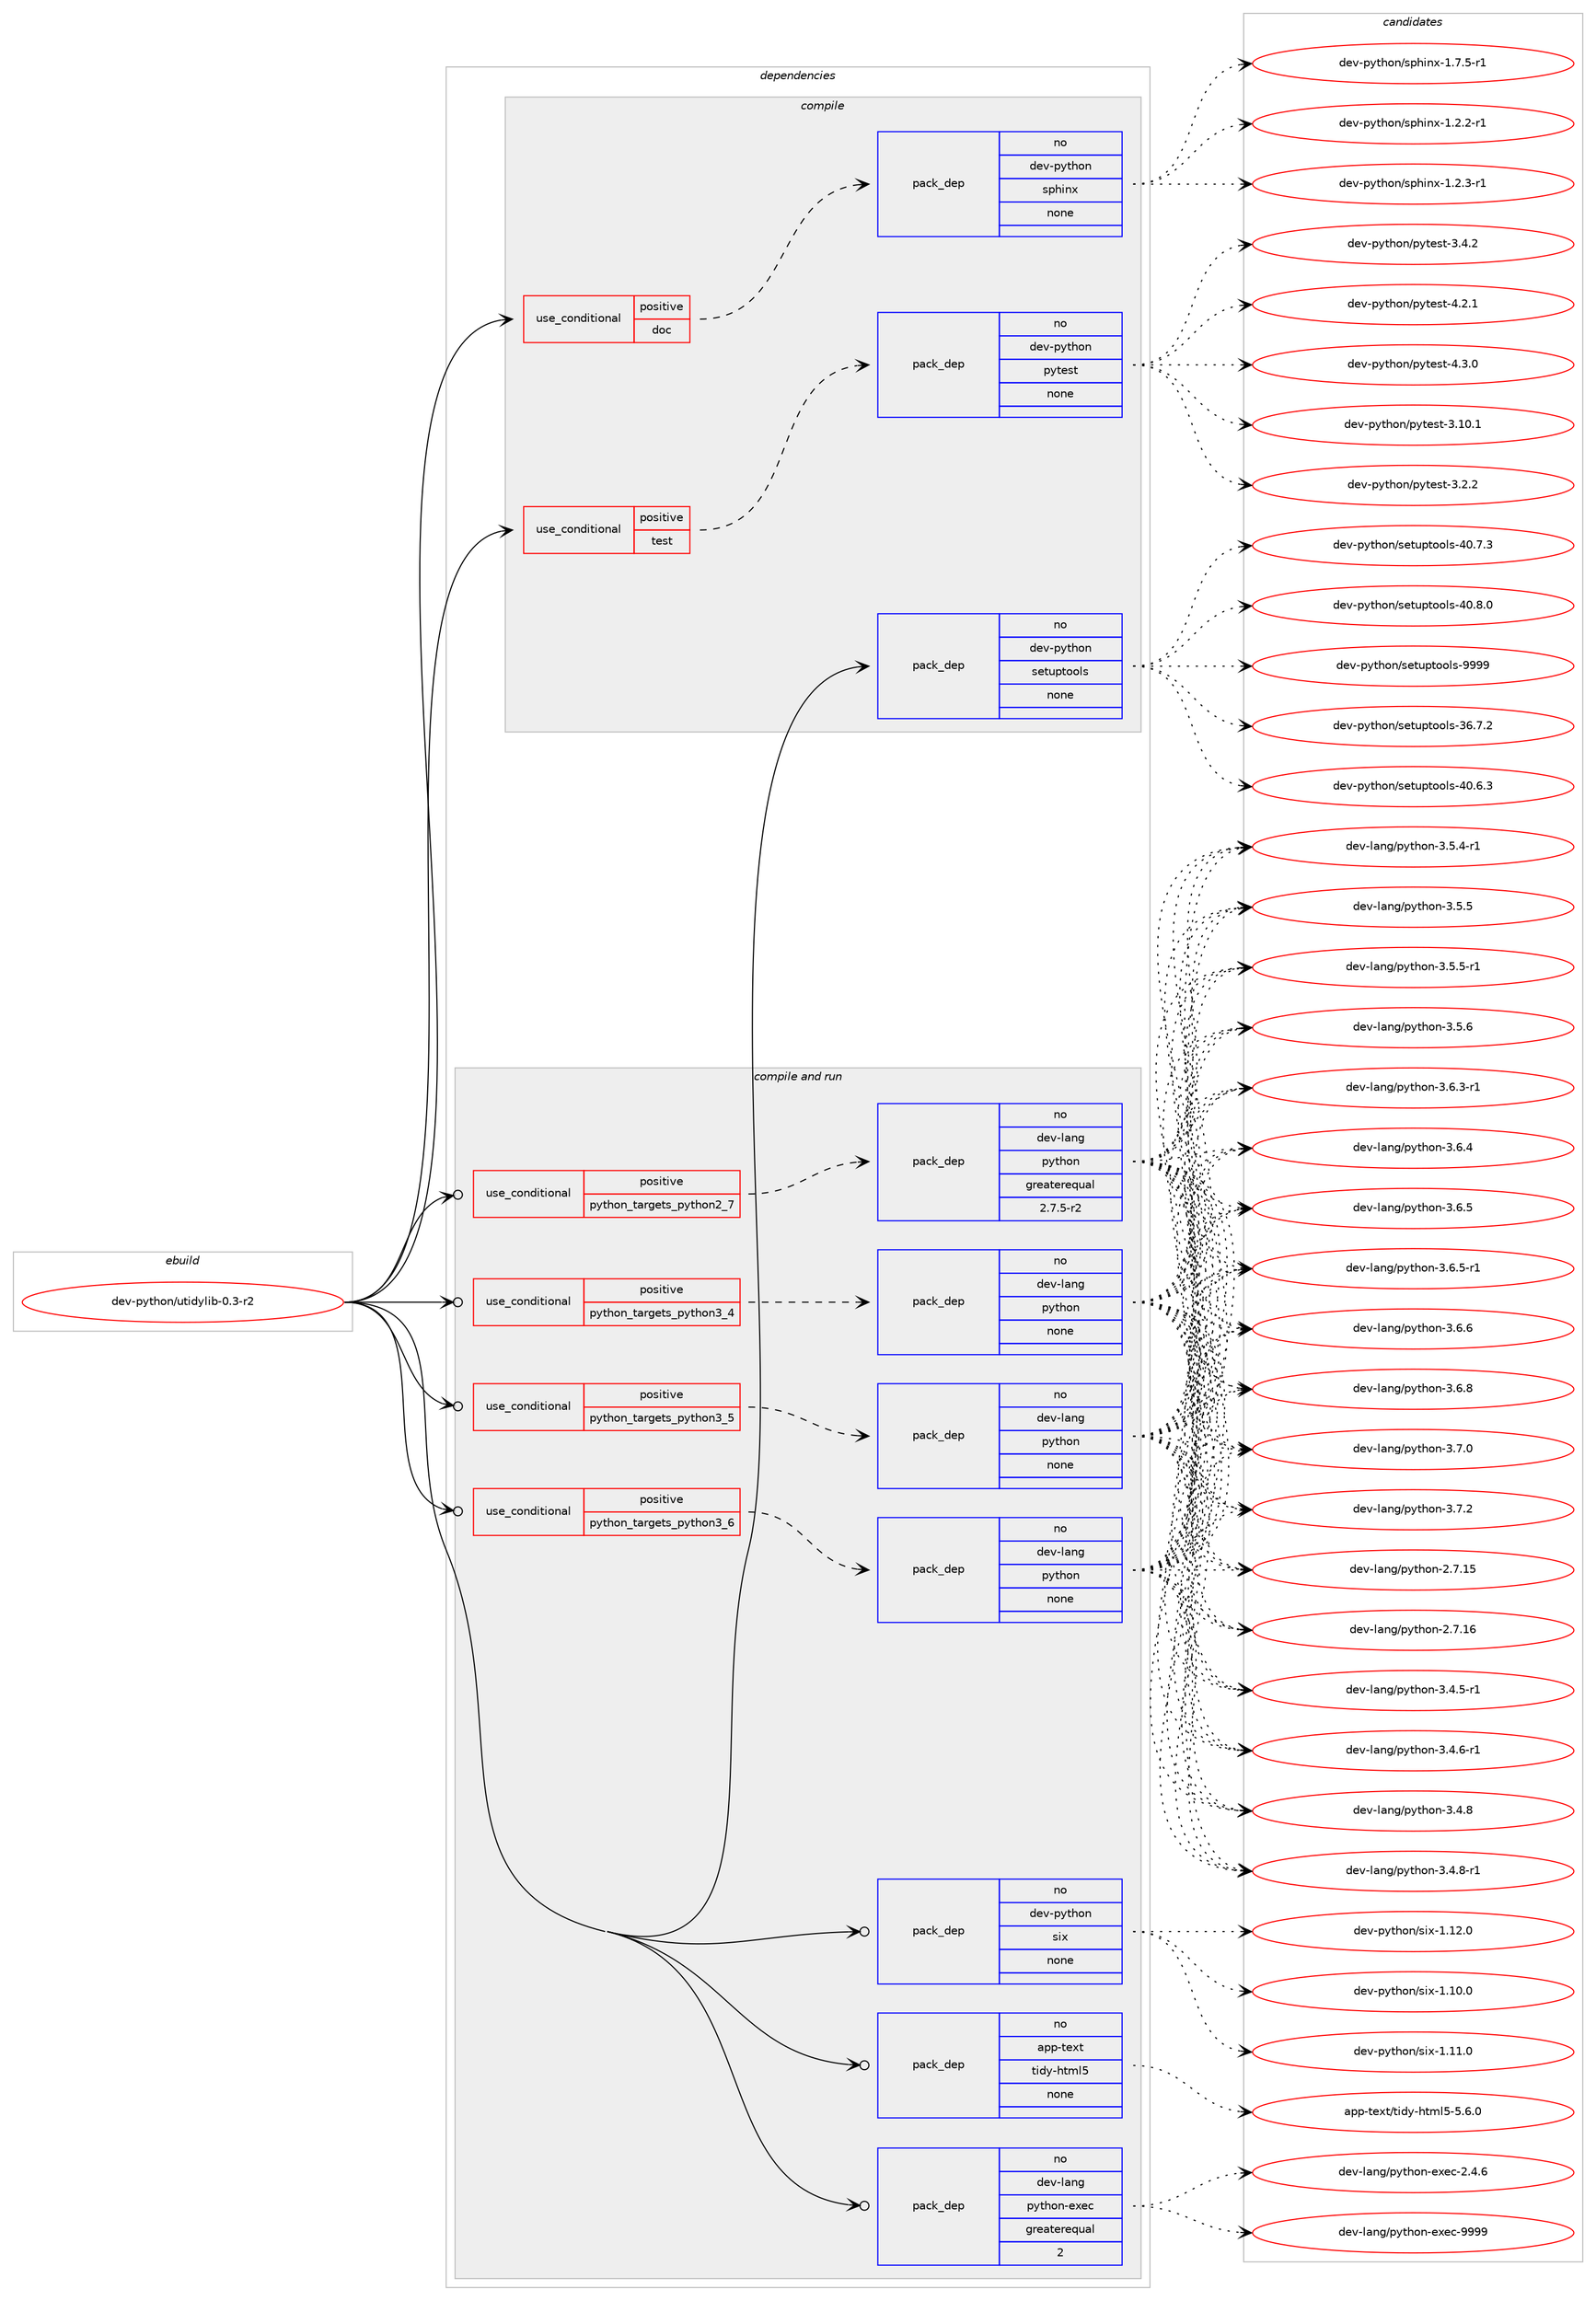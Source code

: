 digraph prolog {

# *************
# Graph options
# *************

newrank=true;
concentrate=true;
compound=true;
graph [rankdir=LR,fontname=Helvetica,fontsize=10,ranksep=1.5];#, ranksep=2.5, nodesep=0.2];
edge  [arrowhead=vee];
node  [fontname=Helvetica,fontsize=10];

# **********
# The ebuild
# **********

subgraph cluster_leftcol {
color=gray;
rank=same;
label=<<i>ebuild</i>>;
id [label="dev-python/utidylib-0.3-r2", color=red, width=4, href="../dev-python/utidylib-0.3-r2.svg"];
}

# ****************
# The dependencies
# ****************

subgraph cluster_midcol {
color=gray;
label=<<i>dependencies</i>>;
subgraph cluster_compile {
fillcolor="#eeeeee";
style=filled;
label=<<i>compile</i>>;
subgraph cond386352 {
dependency1446582 [label=<<TABLE BORDER="0" CELLBORDER="1" CELLSPACING="0" CELLPADDING="4"><TR><TD ROWSPAN="3" CELLPADDING="10">use_conditional</TD></TR><TR><TD>positive</TD></TR><TR><TD>doc</TD></TR></TABLE>>, shape=none, color=red];
subgraph pack1036861 {
dependency1446583 [label=<<TABLE BORDER="0" CELLBORDER="1" CELLSPACING="0" CELLPADDING="4" WIDTH="220"><TR><TD ROWSPAN="6" CELLPADDING="30">pack_dep</TD></TR><TR><TD WIDTH="110">no</TD></TR><TR><TD>dev-python</TD></TR><TR><TD>sphinx</TD></TR><TR><TD>none</TD></TR><TR><TD></TD></TR></TABLE>>, shape=none, color=blue];
}
dependency1446582:e -> dependency1446583:w [weight=20,style="dashed",arrowhead="vee"];
}
id:e -> dependency1446582:w [weight=20,style="solid",arrowhead="vee"];
subgraph cond386353 {
dependency1446584 [label=<<TABLE BORDER="0" CELLBORDER="1" CELLSPACING="0" CELLPADDING="4"><TR><TD ROWSPAN="3" CELLPADDING="10">use_conditional</TD></TR><TR><TD>positive</TD></TR><TR><TD>test</TD></TR></TABLE>>, shape=none, color=red];
subgraph pack1036862 {
dependency1446585 [label=<<TABLE BORDER="0" CELLBORDER="1" CELLSPACING="0" CELLPADDING="4" WIDTH="220"><TR><TD ROWSPAN="6" CELLPADDING="30">pack_dep</TD></TR><TR><TD WIDTH="110">no</TD></TR><TR><TD>dev-python</TD></TR><TR><TD>pytest</TD></TR><TR><TD>none</TD></TR><TR><TD></TD></TR></TABLE>>, shape=none, color=blue];
}
dependency1446584:e -> dependency1446585:w [weight=20,style="dashed",arrowhead="vee"];
}
id:e -> dependency1446584:w [weight=20,style="solid",arrowhead="vee"];
subgraph pack1036863 {
dependency1446586 [label=<<TABLE BORDER="0" CELLBORDER="1" CELLSPACING="0" CELLPADDING="4" WIDTH="220"><TR><TD ROWSPAN="6" CELLPADDING="30">pack_dep</TD></TR><TR><TD WIDTH="110">no</TD></TR><TR><TD>dev-python</TD></TR><TR><TD>setuptools</TD></TR><TR><TD>none</TD></TR><TR><TD></TD></TR></TABLE>>, shape=none, color=blue];
}
id:e -> dependency1446586:w [weight=20,style="solid",arrowhead="vee"];
}
subgraph cluster_compileandrun {
fillcolor="#eeeeee";
style=filled;
label=<<i>compile and run</i>>;
subgraph cond386354 {
dependency1446587 [label=<<TABLE BORDER="0" CELLBORDER="1" CELLSPACING="0" CELLPADDING="4"><TR><TD ROWSPAN="3" CELLPADDING="10">use_conditional</TD></TR><TR><TD>positive</TD></TR><TR><TD>python_targets_python2_7</TD></TR></TABLE>>, shape=none, color=red];
subgraph pack1036864 {
dependency1446588 [label=<<TABLE BORDER="0" CELLBORDER="1" CELLSPACING="0" CELLPADDING="4" WIDTH="220"><TR><TD ROWSPAN="6" CELLPADDING="30">pack_dep</TD></TR><TR><TD WIDTH="110">no</TD></TR><TR><TD>dev-lang</TD></TR><TR><TD>python</TD></TR><TR><TD>greaterequal</TD></TR><TR><TD>2.7.5-r2</TD></TR></TABLE>>, shape=none, color=blue];
}
dependency1446587:e -> dependency1446588:w [weight=20,style="dashed",arrowhead="vee"];
}
id:e -> dependency1446587:w [weight=20,style="solid",arrowhead="odotvee"];
subgraph cond386355 {
dependency1446589 [label=<<TABLE BORDER="0" CELLBORDER="1" CELLSPACING="0" CELLPADDING="4"><TR><TD ROWSPAN="3" CELLPADDING="10">use_conditional</TD></TR><TR><TD>positive</TD></TR><TR><TD>python_targets_python3_4</TD></TR></TABLE>>, shape=none, color=red];
subgraph pack1036865 {
dependency1446590 [label=<<TABLE BORDER="0" CELLBORDER="1" CELLSPACING="0" CELLPADDING="4" WIDTH="220"><TR><TD ROWSPAN="6" CELLPADDING="30">pack_dep</TD></TR><TR><TD WIDTH="110">no</TD></TR><TR><TD>dev-lang</TD></TR><TR><TD>python</TD></TR><TR><TD>none</TD></TR><TR><TD></TD></TR></TABLE>>, shape=none, color=blue];
}
dependency1446589:e -> dependency1446590:w [weight=20,style="dashed",arrowhead="vee"];
}
id:e -> dependency1446589:w [weight=20,style="solid",arrowhead="odotvee"];
subgraph cond386356 {
dependency1446591 [label=<<TABLE BORDER="0" CELLBORDER="1" CELLSPACING="0" CELLPADDING="4"><TR><TD ROWSPAN="3" CELLPADDING="10">use_conditional</TD></TR><TR><TD>positive</TD></TR><TR><TD>python_targets_python3_5</TD></TR></TABLE>>, shape=none, color=red];
subgraph pack1036866 {
dependency1446592 [label=<<TABLE BORDER="0" CELLBORDER="1" CELLSPACING="0" CELLPADDING="4" WIDTH="220"><TR><TD ROWSPAN="6" CELLPADDING="30">pack_dep</TD></TR><TR><TD WIDTH="110">no</TD></TR><TR><TD>dev-lang</TD></TR><TR><TD>python</TD></TR><TR><TD>none</TD></TR><TR><TD></TD></TR></TABLE>>, shape=none, color=blue];
}
dependency1446591:e -> dependency1446592:w [weight=20,style="dashed",arrowhead="vee"];
}
id:e -> dependency1446591:w [weight=20,style="solid",arrowhead="odotvee"];
subgraph cond386357 {
dependency1446593 [label=<<TABLE BORDER="0" CELLBORDER="1" CELLSPACING="0" CELLPADDING="4"><TR><TD ROWSPAN="3" CELLPADDING="10">use_conditional</TD></TR><TR><TD>positive</TD></TR><TR><TD>python_targets_python3_6</TD></TR></TABLE>>, shape=none, color=red];
subgraph pack1036867 {
dependency1446594 [label=<<TABLE BORDER="0" CELLBORDER="1" CELLSPACING="0" CELLPADDING="4" WIDTH="220"><TR><TD ROWSPAN="6" CELLPADDING="30">pack_dep</TD></TR><TR><TD WIDTH="110">no</TD></TR><TR><TD>dev-lang</TD></TR><TR><TD>python</TD></TR><TR><TD>none</TD></TR><TR><TD></TD></TR></TABLE>>, shape=none, color=blue];
}
dependency1446593:e -> dependency1446594:w [weight=20,style="dashed",arrowhead="vee"];
}
id:e -> dependency1446593:w [weight=20,style="solid",arrowhead="odotvee"];
subgraph pack1036868 {
dependency1446595 [label=<<TABLE BORDER="0" CELLBORDER="1" CELLSPACING="0" CELLPADDING="4" WIDTH="220"><TR><TD ROWSPAN="6" CELLPADDING="30">pack_dep</TD></TR><TR><TD WIDTH="110">no</TD></TR><TR><TD>app-text</TD></TR><TR><TD>tidy-html5</TD></TR><TR><TD>none</TD></TR><TR><TD></TD></TR></TABLE>>, shape=none, color=blue];
}
id:e -> dependency1446595:w [weight=20,style="solid",arrowhead="odotvee"];
subgraph pack1036869 {
dependency1446596 [label=<<TABLE BORDER="0" CELLBORDER="1" CELLSPACING="0" CELLPADDING="4" WIDTH="220"><TR><TD ROWSPAN="6" CELLPADDING="30">pack_dep</TD></TR><TR><TD WIDTH="110">no</TD></TR><TR><TD>dev-lang</TD></TR><TR><TD>python-exec</TD></TR><TR><TD>greaterequal</TD></TR><TR><TD>2</TD></TR></TABLE>>, shape=none, color=blue];
}
id:e -> dependency1446596:w [weight=20,style="solid",arrowhead="odotvee"];
subgraph pack1036870 {
dependency1446597 [label=<<TABLE BORDER="0" CELLBORDER="1" CELLSPACING="0" CELLPADDING="4" WIDTH="220"><TR><TD ROWSPAN="6" CELLPADDING="30">pack_dep</TD></TR><TR><TD WIDTH="110">no</TD></TR><TR><TD>dev-python</TD></TR><TR><TD>six</TD></TR><TR><TD>none</TD></TR><TR><TD></TD></TR></TABLE>>, shape=none, color=blue];
}
id:e -> dependency1446597:w [weight=20,style="solid",arrowhead="odotvee"];
}
subgraph cluster_run {
fillcolor="#eeeeee";
style=filled;
label=<<i>run</i>>;
}
}

# **************
# The candidates
# **************

subgraph cluster_choices {
rank=same;
color=gray;
label=<<i>candidates</i>>;

subgraph choice1036861 {
color=black;
nodesep=1;
choice10010111845112121116104111110471151121041051101204549465046504511449 [label="dev-python/sphinx-1.2.2-r1", color=red, width=4,href="../dev-python/sphinx-1.2.2-r1.svg"];
choice10010111845112121116104111110471151121041051101204549465046514511449 [label="dev-python/sphinx-1.2.3-r1", color=red, width=4,href="../dev-python/sphinx-1.2.3-r1.svg"];
choice10010111845112121116104111110471151121041051101204549465546534511449 [label="dev-python/sphinx-1.7.5-r1", color=red, width=4,href="../dev-python/sphinx-1.7.5-r1.svg"];
dependency1446583:e -> choice10010111845112121116104111110471151121041051101204549465046504511449:w [style=dotted,weight="100"];
dependency1446583:e -> choice10010111845112121116104111110471151121041051101204549465046514511449:w [style=dotted,weight="100"];
dependency1446583:e -> choice10010111845112121116104111110471151121041051101204549465546534511449:w [style=dotted,weight="100"];
}
subgraph choice1036862 {
color=black;
nodesep=1;
choice100101118451121211161041111104711212111610111511645514649484649 [label="dev-python/pytest-3.10.1", color=red, width=4,href="../dev-python/pytest-3.10.1.svg"];
choice1001011184511212111610411111047112121116101115116455146504650 [label="dev-python/pytest-3.2.2", color=red, width=4,href="../dev-python/pytest-3.2.2.svg"];
choice1001011184511212111610411111047112121116101115116455146524650 [label="dev-python/pytest-3.4.2", color=red, width=4,href="../dev-python/pytest-3.4.2.svg"];
choice1001011184511212111610411111047112121116101115116455246504649 [label="dev-python/pytest-4.2.1", color=red, width=4,href="../dev-python/pytest-4.2.1.svg"];
choice1001011184511212111610411111047112121116101115116455246514648 [label="dev-python/pytest-4.3.0", color=red, width=4,href="../dev-python/pytest-4.3.0.svg"];
dependency1446585:e -> choice100101118451121211161041111104711212111610111511645514649484649:w [style=dotted,weight="100"];
dependency1446585:e -> choice1001011184511212111610411111047112121116101115116455146504650:w [style=dotted,weight="100"];
dependency1446585:e -> choice1001011184511212111610411111047112121116101115116455146524650:w [style=dotted,weight="100"];
dependency1446585:e -> choice1001011184511212111610411111047112121116101115116455246504649:w [style=dotted,weight="100"];
dependency1446585:e -> choice1001011184511212111610411111047112121116101115116455246514648:w [style=dotted,weight="100"];
}
subgraph choice1036863 {
color=black;
nodesep=1;
choice100101118451121211161041111104711510111611711211611111110811545515446554650 [label="dev-python/setuptools-36.7.2", color=red, width=4,href="../dev-python/setuptools-36.7.2.svg"];
choice100101118451121211161041111104711510111611711211611111110811545524846544651 [label="dev-python/setuptools-40.6.3", color=red, width=4,href="../dev-python/setuptools-40.6.3.svg"];
choice100101118451121211161041111104711510111611711211611111110811545524846554651 [label="dev-python/setuptools-40.7.3", color=red, width=4,href="../dev-python/setuptools-40.7.3.svg"];
choice100101118451121211161041111104711510111611711211611111110811545524846564648 [label="dev-python/setuptools-40.8.0", color=red, width=4,href="../dev-python/setuptools-40.8.0.svg"];
choice10010111845112121116104111110471151011161171121161111111081154557575757 [label="dev-python/setuptools-9999", color=red, width=4,href="../dev-python/setuptools-9999.svg"];
dependency1446586:e -> choice100101118451121211161041111104711510111611711211611111110811545515446554650:w [style=dotted,weight="100"];
dependency1446586:e -> choice100101118451121211161041111104711510111611711211611111110811545524846544651:w [style=dotted,weight="100"];
dependency1446586:e -> choice100101118451121211161041111104711510111611711211611111110811545524846554651:w [style=dotted,weight="100"];
dependency1446586:e -> choice100101118451121211161041111104711510111611711211611111110811545524846564648:w [style=dotted,weight="100"];
dependency1446586:e -> choice10010111845112121116104111110471151011161171121161111111081154557575757:w [style=dotted,weight="100"];
}
subgraph choice1036864 {
color=black;
nodesep=1;
choice10010111845108971101034711212111610411111045504655464953 [label="dev-lang/python-2.7.15", color=red, width=4,href="../dev-lang/python-2.7.15.svg"];
choice10010111845108971101034711212111610411111045504655464954 [label="dev-lang/python-2.7.16", color=red, width=4,href="../dev-lang/python-2.7.16.svg"];
choice1001011184510897110103471121211161041111104551465246534511449 [label="dev-lang/python-3.4.5-r1", color=red, width=4,href="../dev-lang/python-3.4.5-r1.svg"];
choice1001011184510897110103471121211161041111104551465246544511449 [label="dev-lang/python-3.4.6-r1", color=red, width=4,href="../dev-lang/python-3.4.6-r1.svg"];
choice100101118451089711010347112121116104111110455146524656 [label="dev-lang/python-3.4.8", color=red, width=4,href="../dev-lang/python-3.4.8.svg"];
choice1001011184510897110103471121211161041111104551465246564511449 [label="dev-lang/python-3.4.8-r1", color=red, width=4,href="../dev-lang/python-3.4.8-r1.svg"];
choice1001011184510897110103471121211161041111104551465346524511449 [label="dev-lang/python-3.5.4-r1", color=red, width=4,href="../dev-lang/python-3.5.4-r1.svg"];
choice100101118451089711010347112121116104111110455146534653 [label="dev-lang/python-3.5.5", color=red, width=4,href="../dev-lang/python-3.5.5.svg"];
choice1001011184510897110103471121211161041111104551465346534511449 [label="dev-lang/python-3.5.5-r1", color=red, width=4,href="../dev-lang/python-3.5.5-r1.svg"];
choice100101118451089711010347112121116104111110455146534654 [label="dev-lang/python-3.5.6", color=red, width=4,href="../dev-lang/python-3.5.6.svg"];
choice1001011184510897110103471121211161041111104551465446514511449 [label="dev-lang/python-3.6.3-r1", color=red, width=4,href="../dev-lang/python-3.6.3-r1.svg"];
choice100101118451089711010347112121116104111110455146544652 [label="dev-lang/python-3.6.4", color=red, width=4,href="../dev-lang/python-3.6.4.svg"];
choice100101118451089711010347112121116104111110455146544653 [label="dev-lang/python-3.6.5", color=red, width=4,href="../dev-lang/python-3.6.5.svg"];
choice1001011184510897110103471121211161041111104551465446534511449 [label="dev-lang/python-3.6.5-r1", color=red, width=4,href="../dev-lang/python-3.6.5-r1.svg"];
choice100101118451089711010347112121116104111110455146544654 [label="dev-lang/python-3.6.6", color=red, width=4,href="../dev-lang/python-3.6.6.svg"];
choice100101118451089711010347112121116104111110455146544656 [label="dev-lang/python-3.6.8", color=red, width=4,href="../dev-lang/python-3.6.8.svg"];
choice100101118451089711010347112121116104111110455146554648 [label="dev-lang/python-3.7.0", color=red, width=4,href="../dev-lang/python-3.7.0.svg"];
choice100101118451089711010347112121116104111110455146554650 [label="dev-lang/python-3.7.2", color=red, width=4,href="../dev-lang/python-3.7.2.svg"];
dependency1446588:e -> choice10010111845108971101034711212111610411111045504655464953:w [style=dotted,weight="100"];
dependency1446588:e -> choice10010111845108971101034711212111610411111045504655464954:w [style=dotted,weight="100"];
dependency1446588:e -> choice1001011184510897110103471121211161041111104551465246534511449:w [style=dotted,weight="100"];
dependency1446588:e -> choice1001011184510897110103471121211161041111104551465246544511449:w [style=dotted,weight="100"];
dependency1446588:e -> choice100101118451089711010347112121116104111110455146524656:w [style=dotted,weight="100"];
dependency1446588:e -> choice1001011184510897110103471121211161041111104551465246564511449:w [style=dotted,weight="100"];
dependency1446588:e -> choice1001011184510897110103471121211161041111104551465346524511449:w [style=dotted,weight="100"];
dependency1446588:e -> choice100101118451089711010347112121116104111110455146534653:w [style=dotted,weight="100"];
dependency1446588:e -> choice1001011184510897110103471121211161041111104551465346534511449:w [style=dotted,weight="100"];
dependency1446588:e -> choice100101118451089711010347112121116104111110455146534654:w [style=dotted,weight="100"];
dependency1446588:e -> choice1001011184510897110103471121211161041111104551465446514511449:w [style=dotted,weight="100"];
dependency1446588:e -> choice100101118451089711010347112121116104111110455146544652:w [style=dotted,weight="100"];
dependency1446588:e -> choice100101118451089711010347112121116104111110455146544653:w [style=dotted,weight="100"];
dependency1446588:e -> choice1001011184510897110103471121211161041111104551465446534511449:w [style=dotted,weight="100"];
dependency1446588:e -> choice100101118451089711010347112121116104111110455146544654:w [style=dotted,weight="100"];
dependency1446588:e -> choice100101118451089711010347112121116104111110455146544656:w [style=dotted,weight="100"];
dependency1446588:e -> choice100101118451089711010347112121116104111110455146554648:w [style=dotted,weight="100"];
dependency1446588:e -> choice100101118451089711010347112121116104111110455146554650:w [style=dotted,weight="100"];
}
subgraph choice1036865 {
color=black;
nodesep=1;
choice10010111845108971101034711212111610411111045504655464953 [label="dev-lang/python-2.7.15", color=red, width=4,href="../dev-lang/python-2.7.15.svg"];
choice10010111845108971101034711212111610411111045504655464954 [label="dev-lang/python-2.7.16", color=red, width=4,href="../dev-lang/python-2.7.16.svg"];
choice1001011184510897110103471121211161041111104551465246534511449 [label="dev-lang/python-3.4.5-r1", color=red, width=4,href="../dev-lang/python-3.4.5-r1.svg"];
choice1001011184510897110103471121211161041111104551465246544511449 [label="dev-lang/python-3.4.6-r1", color=red, width=4,href="../dev-lang/python-3.4.6-r1.svg"];
choice100101118451089711010347112121116104111110455146524656 [label="dev-lang/python-3.4.8", color=red, width=4,href="../dev-lang/python-3.4.8.svg"];
choice1001011184510897110103471121211161041111104551465246564511449 [label="dev-lang/python-3.4.8-r1", color=red, width=4,href="../dev-lang/python-3.4.8-r1.svg"];
choice1001011184510897110103471121211161041111104551465346524511449 [label="dev-lang/python-3.5.4-r1", color=red, width=4,href="../dev-lang/python-3.5.4-r1.svg"];
choice100101118451089711010347112121116104111110455146534653 [label="dev-lang/python-3.5.5", color=red, width=4,href="../dev-lang/python-3.5.5.svg"];
choice1001011184510897110103471121211161041111104551465346534511449 [label="dev-lang/python-3.5.5-r1", color=red, width=4,href="../dev-lang/python-3.5.5-r1.svg"];
choice100101118451089711010347112121116104111110455146534654 [label="dev-lang/python-3.5.6", color=red, width=4,href="../dev-lang/python-3.5.6.svg"];
choice1001011184510897110103471121211161041111104551465446514511449 [label="dev-lang/python-3.6.3-r1", color=red, width=4,href="../dev-lang/python-3.6.3-r1.svg"];
choice100101118451089711010347112121116104111110455146544652 [label="dev-lang/python-3.6.4", color=red, width=4,href="../dev-lang/python-3.6.4.svg"];
choice100101118451089711010347112121116104111110455146544653 [label="dev-lang/python-3.6.5", color=red, width=4,href="../dev-lang/python-3.6.5.svg"];
choice1001011184510897110103471121211161041111104551465446534511449 [label="dev-lang/python-3.6.5-r1", color=red, width=4,href="../dev-lang/python-3.6.5-r1.svg"];
choice100101118451089711010347112121116104111110455146544654 [label="dev-lang/python-3.6.6", color=red, width=4,href="../dev-lang/python-3.6.6.svg"];
choice100101118451089711010347112121116104111110455146544656 [label="dev-lang/python-3.6.8", color=red, width=4,href="../dev-lang/python-3.6.8.svg"];
choice100101118451089711010347112121116104111110455146554648 [label="dev-lang/python-3.7.0", color=red, width=4,href="../dev-lang/python-3.7.0.svg"];
choice100101118451089711010347112121116104111110455146554650 [label="dev-lang/python-3.7.2", color=red, width=4,href="../dev-lang/python-3.7.2.svg"];
dependency1446590:e -> choice10010111845108971101034711212111610411111045504655464953:w [style=dotted,weight="100"];
dependency1446590:e -> choice10010111845108971101034711212111610411111045504655464954:w [style=dotted,weight="100"];
dependency1446590:e -> choice1001011184510897110103471121211161041111104551465246534511449:w [style=dotted,weight="100"];
dependency1446590:e -> choice1001011184510897110103471121211161041111104551465246544511449:w [style=dotted,weight="100"];
dependency1446590:e -> choice100101118451089711010347112121116104111110455146524656:w [style=dotted,weight="100"];
dependency1446590:e -> choice1001011184510897110103471121211161041111104551465246564511449:w [style=dotted,weight="100"];
dependency1446590:e -> choice1001011184510897110103471121211161041111104551465346524511449:w [style=dotted,weight="100"];
dependency1446590:e -> choice100101118451089711010347112121116104111110455146534653:w [style=dotted,weight="100"];
dependency1446590:e -> choice1001011184510897110103471121211161041111104551465346534511449:w [style=dotted,weight="100"];
dependency1446590:e -> choice100101118451089711010347112121116104111110455146534654:w [style=dotted,weight="100"];
dependency1446590:e -> choice1001011184510897110103471121211161041111104551465446514511449:w [style=dotted,weight="100"];
dependency1446590:e -> choice100101118451089711010347112121116104111110455146544652:w [style=dotted,weight="100"];
dependency1446590:e -> choice100101118451089711010347112121116104111110455146544653:w [style=dotted,weight="100"];
dependency1446590:e -> choice1001011184510897110103471121211161041111104551465446534511449:w [style=dotted,weight="100"];
dependency1446590:e -> choice100101118451089711010347112121116104111110455146544654:w [style=dotted,weight="100"];
dependency1446590:e -> choice100101118451089711010347112121116104111110455146544656:w [style=dotted,weight="100"];
dependency1446590:e -> choice100101118451089711010347112121116104111110455146554648:w [style=dotted,weight="100"];
dependency1446590:e -> choice100101118451089711010347112121116104111110455146554650:w [style=dotted,weight="100"];
}
subgraph choice1036866 {
color=black;
nodesep=1;
choice10010111845108971101034711212111610411111045504655464953 [label="dev-lang/python-2.7.15", color=red, width=4,href="../dev-lang/python-2.7.15.svg"];
choice10010111845108971101034711212111610411111045504655464954 [label="dev-lang/python-2.7.16", color=red, width=4,href="../dev-lang/python-2.7.16.svg"];
choice1001011184510897110103471121211161041111104551465246534511449 [label="dev-lang/python-3.4.5-r1", color=red, width=4,href="../dev-lang/python-3.4.5-r1.svg"];
choice1001011184510897110103471121211161041111104551465246544511449 [label="dev-lang/python-3.4.6-r1", color=red, width=4,href="../dev-lang/python-3.4.6-r1.svg"];
choice100101118451089711010347112121116104111110455146524656 [label="dev-lang/python-3.4.8", color=red, width=4,href="../dev-lang/python-3.4.8.svg"];
choice1001011184510897110103471121211161041111104551465246564511449 [label="dev-lang/python-3.4.8-r1", color=red, width=4,href="../dev-lang/python-3.4.8-r1.svg"];
choice1001011184510897110103471121211161041111104551465346524511449 [label="dev-lang/python-3.5.4-r1", color=red, width=4,href="../dev-lang/python-3.5.4-r1.svg"];
choice100101118451089711010347112121116104111110455146534653 [label="dev-lang/python-3.5.5", color=red, width=4,href="../dev-lang/python-3.5.5.svg"];
choice1001011184510897110103471121211161041111104551465346534511449 [label="dev-lang/python-3.5.5-r1", color=red, width=4,href="../dev-lang/python-3.5.5-r1.svg"];
choice100101118451089711010347112121116104111110455146534654 [label="dev-lang/python-3.5.6", color=red, width=4,href="../dev-lang/python-3.5.6.svg"];
choice1001011184510897110103471121211161041111104551465446514511449 [label="dev-lang/python-3.6.3-r1", color=red, width=4,href="../dev-lang/python-3.6.3-r1.svg"];
choice100101118451089711010347112121116104111110455146544652 [label="dev-lang/python-3.6.4", color=red, width=4,href="../dev-lang/python-3.6.4.svg"];
choice100101118451089711010347112121116104111110455146544653 [label="dev-lang/python-3.6.5", color=red, width=4,href="../dev-lang/python-3.6.5.svg"];
choice1001011184510897110103471121211161041111104551465446534511449 [label="dev-lang/python-3.6.5-r1", color=red, width=4,href="../dev-lang/python-3.6.5-r1.svg"];
choice100101118451089711010347112121116104111110455146544654 [label="dev-lang/python-3.6.6", color=red, width=4,href="../dev-lang/python-3.6.6.svg"];
choice100101118451089711010347112121116104111110455146544656 [label="dev-lang/python-3.6.8", color=red, width=4,href="../dev-lang/python-3.6.8.svg"];
choice100101118451089711010347112121116104111110455146554648 [label="dev-lang/python-3.7.0", color=red, width=4,href="../dev-lang/python-3.7.0.svg"];
choice100101118451089711010347112121116104111110455146554650 [label="dev-lang/python-3.7.2", color=red, width=4,href="../dev-lang/python-3.7.2.svg"];
dependency1446592:e -> choice10010111845108971101034711212111610411111045504655464953:w [style=dotted,weight="100"];
dependency1446592:e -> choice10010111845108971101034711212111610411111045504655464954:w [style=dotted,weight="100"];
dependency1446592:e -> choice1001011184510897110103471121211161041111104551465246534511449:w [style=dotted,weight="100"];
dependency1446592:e -> choice1001011184510897110103471121211161041111104551465246544511449:w [style=dotted,weight="100"];
dependency1446592:e -> choice100101118451089711010347112121116104111110455146524656:w [style=dotted,weight="100"];
dependency1446592:e -> choice1001011184510897110103471121211161041111104551465246564511449:w [style=dotted,weight="100"];
dependency1446592:e -> choice1001011184510897110103471121211161041111104551465346524511449:w [style=dotted,weight="100"];
dependency1446592:e -> choice100101118451089711010347112121116104111110455146534653:w [style=dotted,weight="100"];
dependency1446592:e -> choice1001011184510897110103471121211161041111104551465346534511449:w [style=dotted,weight="100"];
dependency1446592:e -> choice100101118451089711010347112121116104111110455146534654:w [style=dotted,weight="100"];
dependency1446592:e -> choice1001011184510897110103471121211161041111104551465446514511449:w [style=dotted,weight="100"];
dependency1446592:e -> choice100101118451089711010347112121116104111110455146544652:w [style=dotted,weight="100"];
dependency1446592:e -> choice100101118451089711010347112121116104111110455146544653:w [style=dotted,weight="100"];
dependency1446592:e -> choice1001011184510897110103471121211161041111104551465446534511449:w [style=dotted,weight="100"];
dependency1446592:e -> choice100101118451089711010347112121116104111110455146544654:w [style=dotted,weight="100"];
dependency1446592:e -> choice100101118451089711010347112121116104111110455146544656:w [style=dotted,weight="100"];
dependency1446592:e -> choice100101118451089711010347112121116104111110455146554648:w [style=dotted,weight="100"];
dependency1446592:e -> choice100101118451089711010347112121116104111110455146554650:w [style=dotted,weight="100"];
}
subgraph choice1036867 {
color=black;
nodesep=1;
choice10010111845108971101034711212111610411111045504655464953 [label="dev-lang/python-2.7.15", color=red, width=4,href="../dev-lang/python-2.7.15.svg"];
choice10010111845108971101034711212111610411111045504655464954 [label="dev-lang/python-2.7.16", color=red, width=4,href="../dev-lang/python-2.7.16.svg"];
choice1001011184510897110103471121211161041111104551465246534511449 [label="dev-lang/python-3.4.5-r1", color=red, width=4,href="../dev-lang/python-3.4.5-r1.svg"];
choice1001011184510897110103471121211161041111104551465246544511449 [label="dev-lang/python-3.4.6-r1", color=red, width=4,href="../dev-lang/python-3.4.6-r1.svg"];
choice100101118451089711010347112121116104111110455146524656 [label="dev-lang/python-3.4.8", color=red, width=4,href="../dev-lang/python-3.4.8.svg"];
choice1001011184510897110103471121211161041111104551465246564511449 [label="dev-lang/python-3.4.8-r1", color=red, width=4,href="../dev-lang/python-3.4.8-r1.svg"];
choice1001011184510897110103471121211161041111104551465346524511449 [label="dev-lang/python-3.5.4-r1", color=red, width=4,href="../dev-lang/python-3.5.4-r1.svg"];
choice100101118451089711010347112121116104111110455146534653 [label="dev-lang/python-3.5.5", color=red, width=4,href="../dev-lang/python-3.5.5.svg"];
choice1001011184510897110103471121211161041111104551465346534511449 [label="dev-lang/python-3.5.5-r1", color=red, width=4,href="../dev-lang/python-3.5.5-r1.svg"];
choice100101118451089711010347112121116104111110455146534654 [label="dev-lang/python-3.5.6", color=red, width=4,href="../dev-lang/python-3.5.6.svg"];
choice1001011184510897110103471121211161041111104551465446514511449 [label="dev-lang/python-3.6.3-r1", color=red, width=4,href="../dev-lang/python-3.6.3-r1.svg"];
choice100101118451089711010347112121116104111110455146544652 [label="dev-lang/python-3.6.4", color=red, width=4,href="../dev-lang/python-3.6.4.svg"];
choice100101118451089711010347112121116104111110455146544653 [label="dev-lang/python-3.6.5", color=red, width=4,href="../dev-lang/python-3.6.5.svg"];
choice1001011184510897110103471121211161041111104551465446534511449 [label="dev-lang/python-3.6.5-r1", color=red, width=4,href="../dev-lang/python-3.6.5-r1.svg"];
choice100101118451089711010347112121116104111110455146544654 [label="dev-lang/python-3.6.6", color=red, width=4,href="../dev-lang/python-3.6.6.svg"];
choice100101118451089711010347112121116104111110455146544656 [label="dev-lang/python-3.6.8", color=red, width=4,href="../dev-lang/python-3.6.8.svg"];
choice100101118451089711010347112121116104111110455146554648 [label="dev-lang/python-3.7.0", color=red, width=4,href="../dev-lang/python-3.7.0.svg"];
choice100101118451089711010347112121116104111110455146554650 [label="dev-lang/python-3.7.2", color=red, width=4,href="../dev-lang/python-3.7.2.svg"];
dependency1446594:e -> choice10010111845108971101034711212111610411111045504655464953:w [style=dotted,weight="100"];
dependency1446594:e -> choice10010111845108971101034711212111610411111045504655464954:w [style=dotted,weight="100"];
dependency1446594:e -> choice1001011184510897110103471121211161041111104551465246534511449:w [style=dotted,weight="100"];
dependency1446594:e -> choice1001011184510897110103471121211161041111104551465246544511449:w [style=dotted,weight="100"];
dependency1446594:e -> choice100101118451089711010347112121116104111110455146524656:w [style=dotted,weight="100"];
dependency1446594:e -> choice1001011184510897110103471121211161041111104551465246564511449:w [style=dotted,weight="100"];
dependency1446594:e -> choice1001011184510897110103471121211161041111104551465346524511449:w [style=dotted,weight="100"];
dependency1446594:e -> choice100101118451089711010347112121116104111110455146534653:w [style=dotted,weight="100"];
dependency1446594:e -> choice1001011184510897110103471121211161041111104551465346534511449:w [style=dotted,weight="100"];
dependency1446594:e -> choice100101118451089711010347112121116104111110455146534654:w [style=dotted,weight="100"];
dependency1446594:e -> choice1001011184510897110103471121211161041111104551465446514511449:w [style=dotted,weight="100"];
dependency1446594:e -> choice100101118451089711010347112121116104111110455146544652:w [style=dotted,weight="100"];
dependency1446594:e -> choice100101118451089711010347112121116104111110455146544653:w [style=dotted,weight="100"];
dependency1446594:e -> choice1001011184510897110103471121211161041111104551465446534511449:w [style=dotted,weight="100"];
dependency1446594:e -> choice100101118451089711010347112121116104111110455146544654:w [style=dotted,weight="100"];
dependency1446594:e -> choice100101118451089711010347112121116104111110455146544656:w [style=dotted,weight="100"];
dependency1446594:e -> choice100101118451089711010347112121116104111110455146554648:w [style=dotted,weight="100"];
dependency1446594:e -> choice100101118451089711010347112121116104111110455146554650:w [style=dotted,weight="100"];
}
subgraph choice1036868 {
color=black;
nodesep=1;
choice9711211245116101120116471161051001214510411610910853455346544648 [label="app-text/tidy-html5-5.6.0", color=red, width=4,href="../app-text/tidy-html5-5.6.0.svg"];
dependency1446595:e -> choice9711211245116101120116471161051001214510411610910853455346544648:w [style=dotted,weight="100"];
}
subgraph choice1036869 {
color=black;
nodesep=1;
choice1001011184510897110103471121211161041111104510112010199455046524654 [label="dev-lang/python-exec-2.4.6", color=red, width=4,href="../dev-lang/python-exec-2.4.6.svg"];
choice10010111845108971101034711212111610411111045101120101994557575757 [label="dev-lang/python-exec-9999", color=red, width=4,href="../dev-lang/python-exec-9999.svg"];
dependency1446596:e -> choice1001011184510897110103471121211161041111104510112010199455046524654:w [style=dotted,weight="100"];
dependency1446596:e -> choice10010111845108971101034711212111610411111045101120101994557575757:w [style=dotted,weight="100"];
}
subgraph choice1036870 {
color=black;
nodesep=1;
choice100101118451121211161041111104711510512045494649484648 [label="dev-python/six-1.10.0", color=red, width=4,href="../dev-python/six-1.10.0.svg"];
choice100101118451121211161041111104711510512045494649494648 [label="dev-python/six-1.11.0", color=red, width=4,href="../dev-python/six-1.11.0.svg"];
choice100101118451121211161041111104711510512045494649504648 [label="dev-python/six-1.12.0", color=red, width=4,href="../dev-python/six-1.12.0.svg"];
dependency1446597:e -> choice100101118451121211161041111104711510512045494649484648:w [style=dotted,weight="100"];
dependency1446597:e -> choice100101118451121211161041111104711510512045494649494648:w [style=dotted,weight="100"];
dependency1446597:e -> choice100101118451121211161041111104711510512045494649504648:w [style=dotted,weight="100"];
}
}

}
